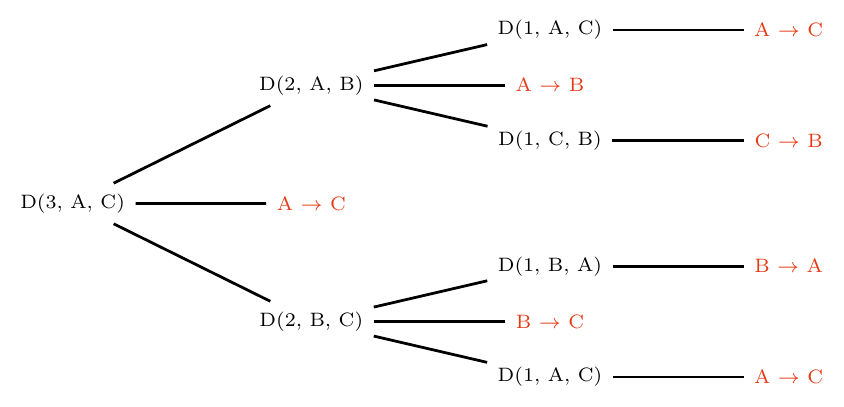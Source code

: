 \documentclass[tikz,border=4]{standalone}
\usepackage{tikz,}
\usetikzlibrary{quotes,arrows,positioning}

\begin{document}

\definecolor{bleu}{RGB}{0,74,155}
\definecolor{gris}{RGB}{155,155,155}
\definecolor{rouge}{RGB}{230,56,18}


\tikzset{
    every picture/.style={line width=1pt}, 
    every edge quotes/.style={auto},
    >=stealth,
    bullet/.style={circle,fill=black,inner sep=2pt},
%    scale=.5,
%    transform shape,
    label position=left
}

\tikzset{bpix/.style={fill=bleu, rectangle, minimum size=.7cm}}


\newcommand{\tableau}[2]{
    \draw[step=.5cm,line width=2pt,line cap=rect] (0,0) grid (#1*0.5,#2*0.5);
}

\begin{tikzpicture}[font=\scriptsize,
  grow=right,
  level distance=.25\linewidth,
  level 2/.style={sibling distance=2em}]
  \node {D(3, A, C)} % root
  child { node {D(2, B, C)}
    child { node {D(1, A, C)} 
      child {node[rouge] {A $\rightarrow$ C} } }
    child { node[rouge] {B $\rightarrow$ C} }
    child { node {D(1, B, A)} 
      child {node[rouge] {B $\rightarrow$ A} } } }
  child {node[rouge] {A $\rightarrow$ C} } 
  child { node {D(2, A, B)}
    child { node {D(1, C, B)} 
      child {node[rouge] {C $\rightarrow$ B} } }
    child { node[rouge] {A $\rightarrow$ B} }
    child { node {D(1, A, C)} 
      child {node[rouge] {A $\rightarrow$ C} } } };
\end{tikzpicture}

\end{document}
